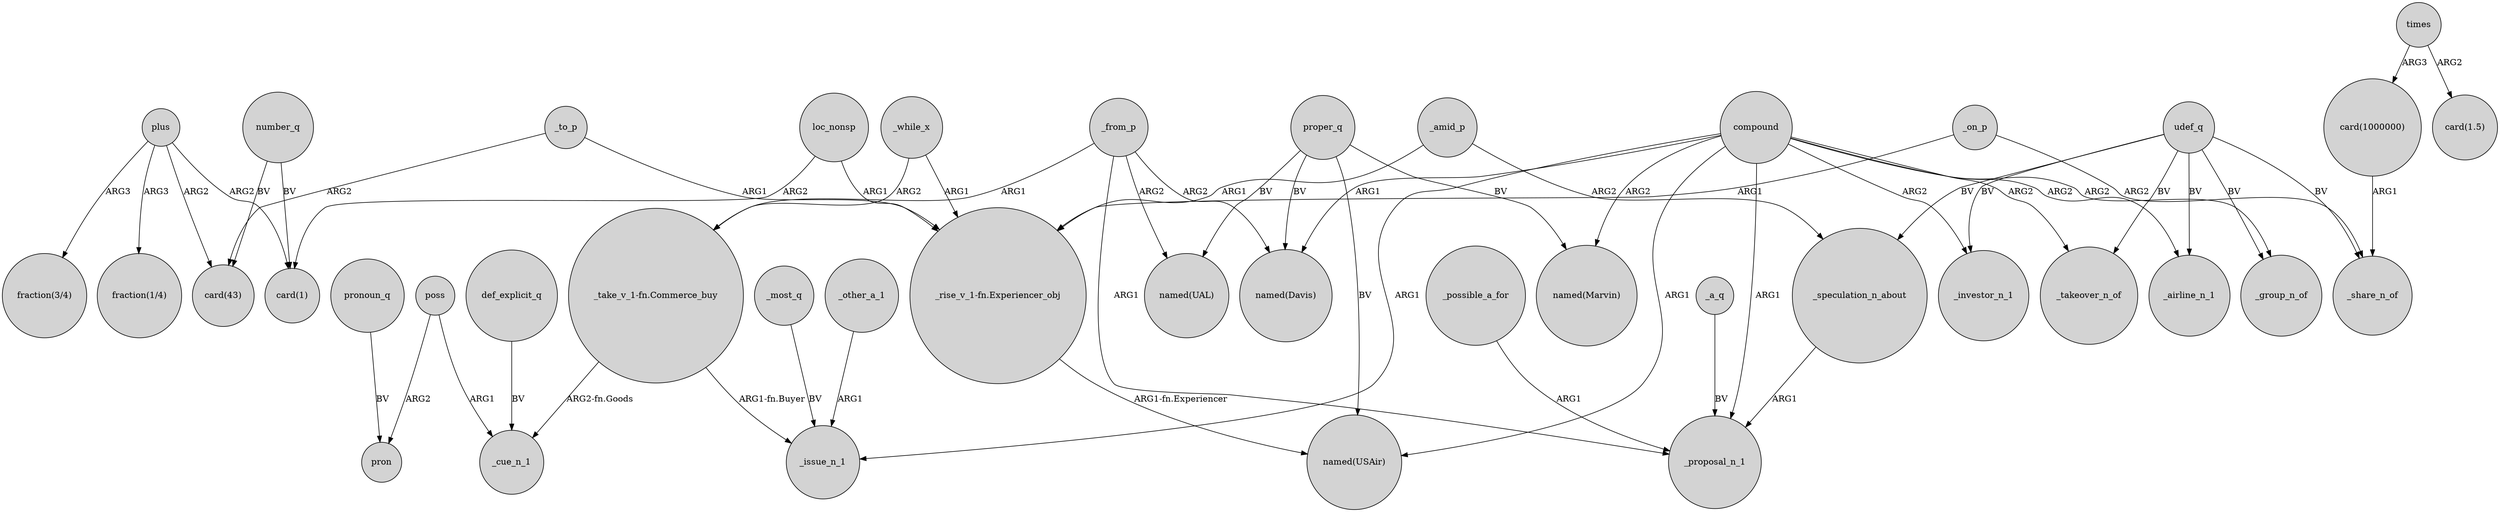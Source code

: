 digraph {
	node [shape=circle style=filled]
	number_q -> "card(43)" [label=BV]
	_from_p -> "named(Davis)" [label=ARG2]
	udef_q -> _group_n_of [label=BV]
	_from_p -> "_take_v_1-fn.Commerce_buy" [label=ARG1]
	loc_nonsp -> "_rise_v_1-fn.Experiencer_obj" [label=ARG1]
	poss -> _cue_n_1 [label=ARG1]
	number_q -> "card(1)" [label=BV]
	compound -> _proposal_n_1 [label=ARG1]
	compound -> "named(USAir)" [label=ARG1]
	compound -> "named(Marvin)" [label=ARG2]
	_most_q -> _issue_n_1 [label=BV]
	proper_q -> "named(Davis)" [label=BV]
	_from_p -> _proposal_n_1 [label=ARG1]
	_a_q -> _proposal_n_1 [label=BV]
	times -> "card(1000000)" [label=ARG3]
	udef_q -> _speculation_n_about [label=BV]
	udef_q -> _airline_n_1 [label=BV]
	proper_q -> "named(Marvin)" [label=BV]
	loc_nonsp -> "card(1)" [label=ARG2]
	_from_p -> "named(UAL)" [label=ARG2]
	plus -> "card(1)" [label=ARG2]
	proper_q -> "named(UAL)" [label=BV]
	pronoun_q -> pron [label=BV]
	udef_q -> _takeover_n_of [label=BV]
	def_explicit_q -> _cue_n_1 [label=BV]
	"_rise_v_1-fn.Experiencer_obj" -> "named(USAir)" [label="ARG1-fn.Experiencer"]
	poss -> pron [label=ARG2]
	_to_p -> "card(43)" [label=ARG2]
	compound -> _investor_n_1 [label=ARG2]
	compound -> _airline_n_1 [label=ARG2]
	_amid_p -> "_rise_v_1-fn.Experiencer_obj" [label=ARG1]
	_amid_p -> _speculation_n_about [label=ARG2]
	_while_x -> "_rise_v_1-fn.Experiencer_obj" [label=ARG1]
	udef_q -> _share_n_of [label=BV]
	compound -> "named(Davis)" [label=ARG1]
	"_take_v_1-fn.Commerce_buy" -> _issue_n_1 [label="ARG1-fn.Buyer"]
	plus -> "card(43)" [label=ARG2]
	compound -> _group_n_of [label=ARG2]
	_speculation_n_about -> _proposal_n_1 [label=ARG1]
	_on_p -> "_rise_v_1-fn.Experiencer_obj" [label=ARG1]
	"card(1000000)" -> _share_n_of [label=ARG1]
	_while_x -> "_take_v_1-fn.Commerce_buy" [label=ARG2]
	_possible_a_for -> _proposal_n_1 [label=ARG1]
	plus -> "fraction(1/4)" [label=ARG3]
	_to_p -> "_rise_v_1-fn.Experiencer_obj" [label=ARG1]
	proper_q -> "named(USAir)" [label=BV]
	compound -> _takeover_n_of [label=ARG2]
	plus -> "fraction(3/4)" [label=ARG3]
	udef_q -> _investor_n_1 [label=BV]
	times -> "card(1.5)" [label=ARG2]
	_other_a_1 -> _issue_n_1 [label=ARG1]
	"_take_v_1-fn.Commerce_buy" -> _cue_n_1 [label="ARG2-fn.Goods"]
	compound -> _issue_n_1 [label=ARG1]
	_on_p -> _share_n_of [label=ARG2]
}
